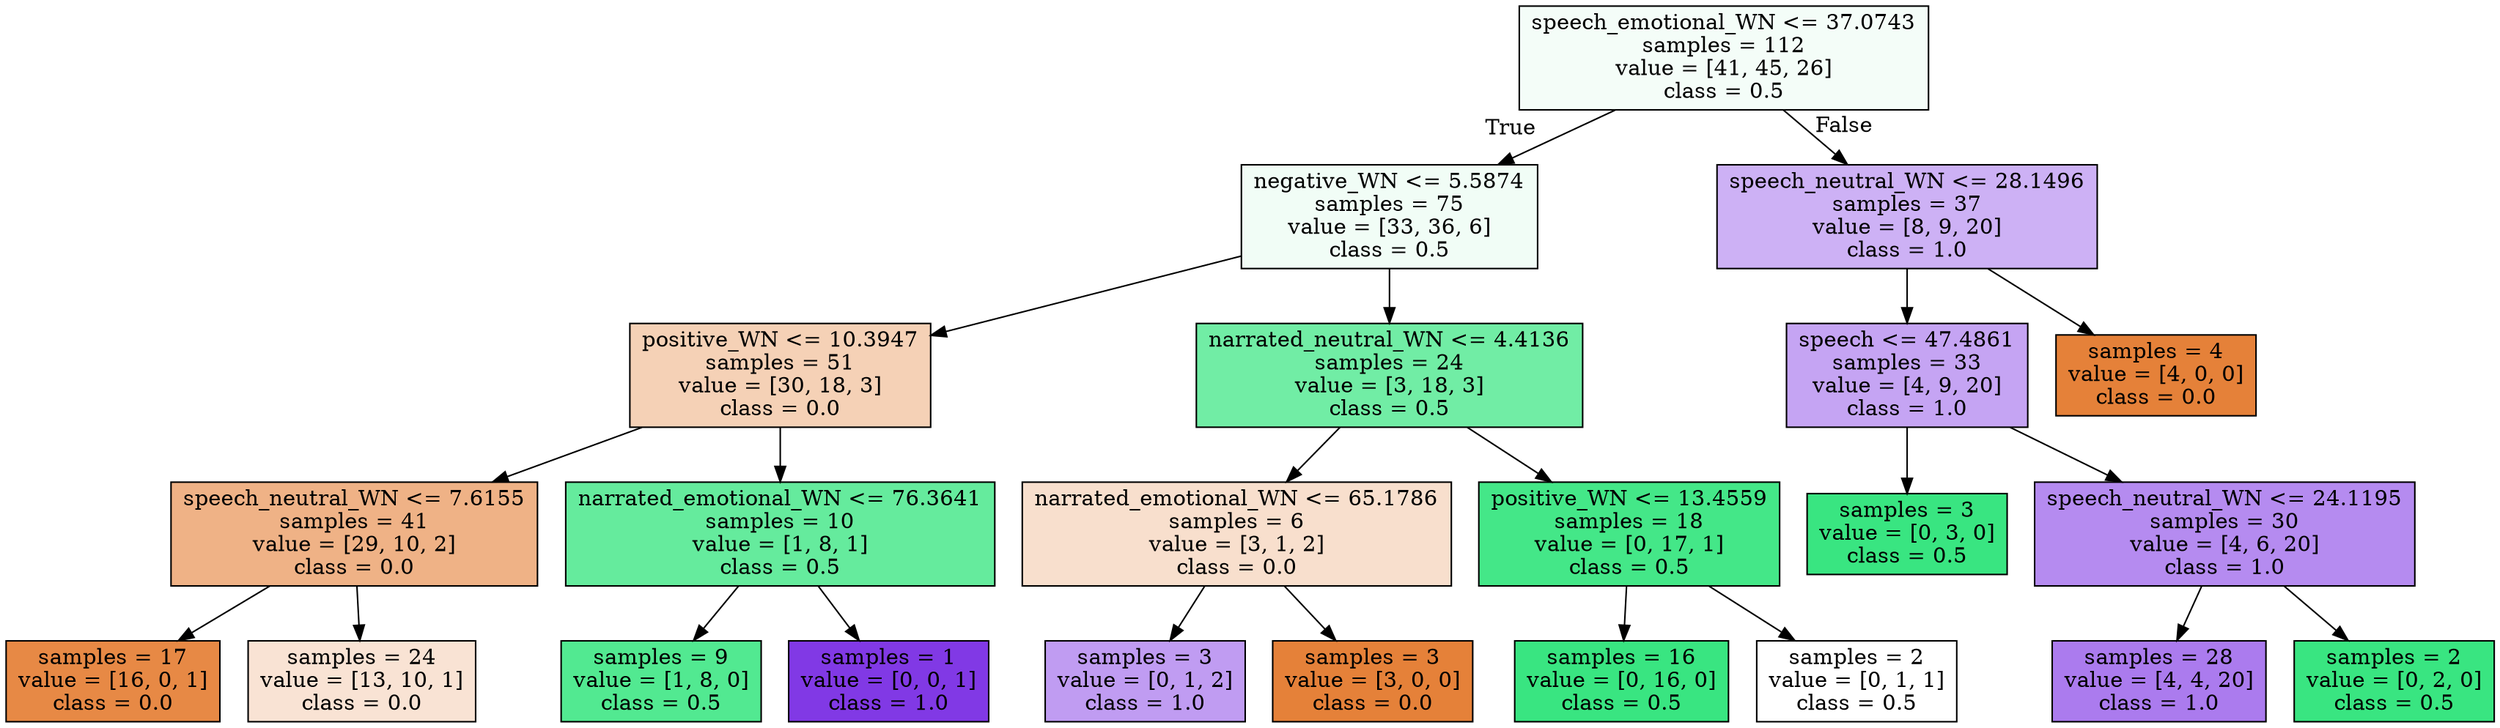 digraph Tree {
node [shape=box, style="filled", color="black"] ;
0 [label="speech_emotional_WN <= 37.0743\nsamples = 112\nvalue = [41, 45, 26]\nclass = 0.5", fillcolor="#39e5810e"] ;
1 [label="negative_WN <= 5.5874\nsamples = 75\nvalue = [33, 36, 6]\nclass = 0.5", fillcolor="#39e58112"] ;
0 -> 1 [labeldistance=2.5, labelangle=45, headlabel="True"] ;
2 [label="positive_WN <= 10.3947\nsamples = 51\nvalue = [30, 18, 3]\nclass = 0.0", fillcolor="#e581395d"] ;
1 -> 2 ;
3 [label="speech_neutral_WN <= 7.6155\nsamples = 41\nvalue = [29, 10, 2]\nclass = 0.0", fillcolor="#e581399c"] ;
2 -> 3 ;
4 [label="samples = 17\nvalue = [16, 0, 1]\nclass = 0.0", fillcolor="#e58139ef"] ;
3 -> 4 ;
5 [label="samples = 24\nvalue = [13, 10, 1]\nclass = 0.0", fillcolor="#e5813937"] ;
3 -> 5 ;
6 [label="narrated_emotional_WN <= 76.3641\nsamples = 10\nvalue = [1, 8, 1]\nclass = 0.5", fillcolor="#39e581c6"] ;
2 -> 6 ;
7 [label="samples = 9\nvalue = [1, 8, 0]\nclass = 0.5", fillcolor="#39e581df"] ;
6 -> 7 ;
8 [label="samples = 1\nvalue = [0, 0, 1]\nclass = 1.0", fillcolor="#8139e5ff"] ;
6 -> 8 ;
9 [label="narrated_neutral_WN <= 4.4136\nsamples = 24\nvalue = [3, 18, 3]\nclass = 0.5", fillcolor="#39e581b6"] ;
1 -> 9 ;
10 [label="narrated_emotional_WN <= 65.1786\nsamples = 6\nvalue = [3, 1, 2]\nclass = 0.0", fillcolor="#e5813940"] ;
9 -> 10 ;
11 [label="samples = 3\nvalue = [0, 1, 2]\nclass = 1.0", fillcolor="#8139e57f"] ;
10 -> 11 ;
12 [label="samples = 3\nvalue = [3, 0, 0]\nclass = 0.0", fillcolor="#e58139ff"] ;
10 -> 12 ;
13 [label="positive_WN <= 13.4559\nsamples = 18\nvalue = [0, 17, 1]\nclass = 0.5", fillcolor="#39e581f0"] ;
9 -> 13 ;
14 [label="samples = 16\nvalue = [0, 16, 0]\nclass = 0.5", fillcolor="#39e581ff"] ;
13 -> 14 ;
15 [label="samples = 2\nvalue = [0, 1, 1]\nclass = 0.5", fillcolor="#39e58100"] ;
13 -> 15 ;
16 [label="speech_neutral_WN <= 28.1496\nsamples = 37\nvalue = [8, 9, 20]\nclass = 1.0", fillcolor="#8139e564"] ;
0 -> 16 [labeldistance=2.5, labelangle=-45, headlabel="False"] ;
17 [label="speech <= 47.4861\nsamples = 33\nvalue = [4, 9, 20]\nclass = 1.0", fillcolor="#8139e575"] ;
16 -> 17 ;
18 [label="samples = 3\nvalue = [0, 3, 0]\nclass = 0.5", fillcolor="#39e581ff"] ;
17 -> 18 ;
19 [label="speech_neutral_WN <= 24.1195\nsamples = 30\nvalue = [4, 6, 20]\nclass = 1.0", fillcolor="#8139e595"] ;
17 -> 19 ;
20 [label="samples = 28\nvalue = [4, 4, 20]\nclass = 1.0", fillcolor="#8139e5aa"] ;
19 -> 20 ;
21 [label="samples = 2\nvalue = [0, 2, 0]\nclass = 0.5", fillcolor="#39e581ff"] ;
19 -> 21 ;
22 [label="samples = 4\nvalue = [4, 0, 0]\nclass = 0.0", fillcolor="#e58139ff"] ;
16 -> 22 ;
}